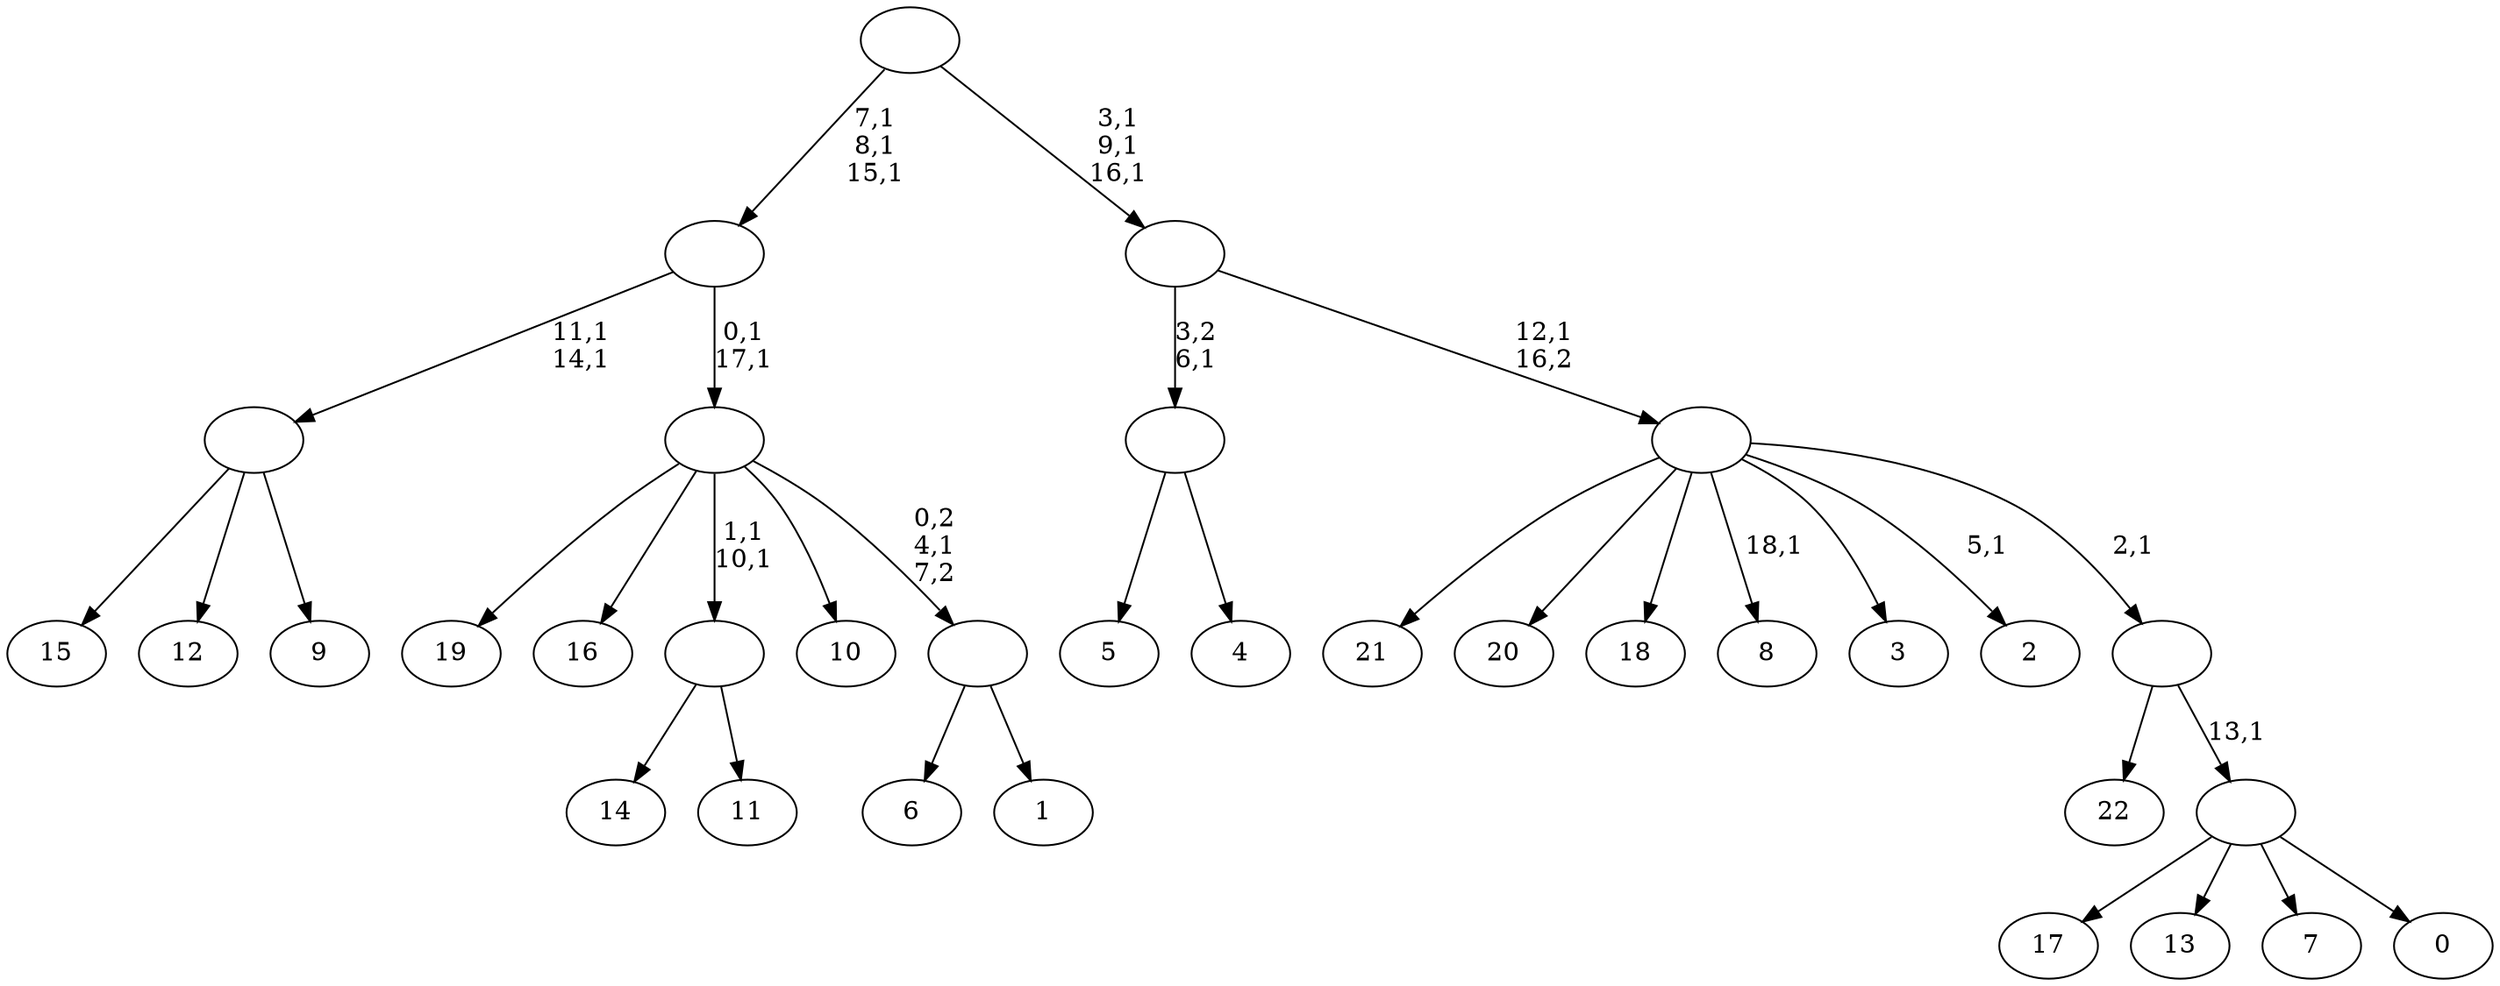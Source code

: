 digraph T {
	42 [label="22"]
	41 [label="21"]
	40 [label="20"]
	39 [label="19"]
	38 [label="18"]
	37 [label="17"]
	36 [label="16"]
	35 [label="15"]
	34 [label="14"]
	33 [label="13"]
	32 [label="12"]
	31 [label="11"]
	30 [label=""]
	28 [label="10"]
	27 [label="9"]
	26 [label=""]
	24 [label="8"]
	22 [label="7"]
	21 [label="6"]
	20 [label="5"]
	19 [label="4"]
	18 [label=""]
	17 [label="3"]
	16 [label="2"]
	14 [label="1"]
	13 [label=""]
	12 [label=""]
	10 [label=""]
	7 [label="0"]
	6 [label=""]
	5 [label=""]
	4 [label=""]
	3 [label=""]
	0 [label=""]
	30 -> 34 [label=""]
	30 -> 31 [label=""]
	26 -> 35 [label=""]
	26 -> 32 [label=""]
	26 -> 27 [label=""]
	18 -> 20 [label=""]
	18 -> 19 [label=""]
	13 -> 21 [label=""]
	13 -> 14 [label=""]
	12 -> 30 [label="1,1\n10,1"]
	12 -> 39 [label=""]
	12 -> 36 [label=""]
	12 -> 28 [label=""]
	12 -> 13 [label="0,2\n4,1\n7,2"]
	10 -> 12 [label="0,1\n17,1"]
	10 -> 26 [label="11,1\n14,1"]
	6 -> 37 [label=""]
	6 -> 33 [label=""]
	6 -> 22 [label=""]
	6 -> 7 [label=""]
	5 -> 42 [label=""]
	5 -> 6 [label="13,1"]
	4 -> 16 [label="5,1"]
	4 -> 24 [label="18,1"]
	4 -> 41 [label=""]
	4 -> 40 [label=""]
	4 -> 38 [label=""]
	4 -> 17 [label=""]
	4 -> 5 [label="2,1"]
	3 -> 18 [label="3,2\n6,1"]
	3 -> 4 [label="12,1\n16,2"]
	0 -> 3 [label="3,1\n9,1\n16,1"]
	0 -> 10 [label="7,1\n8,1\n15,1"]
}
